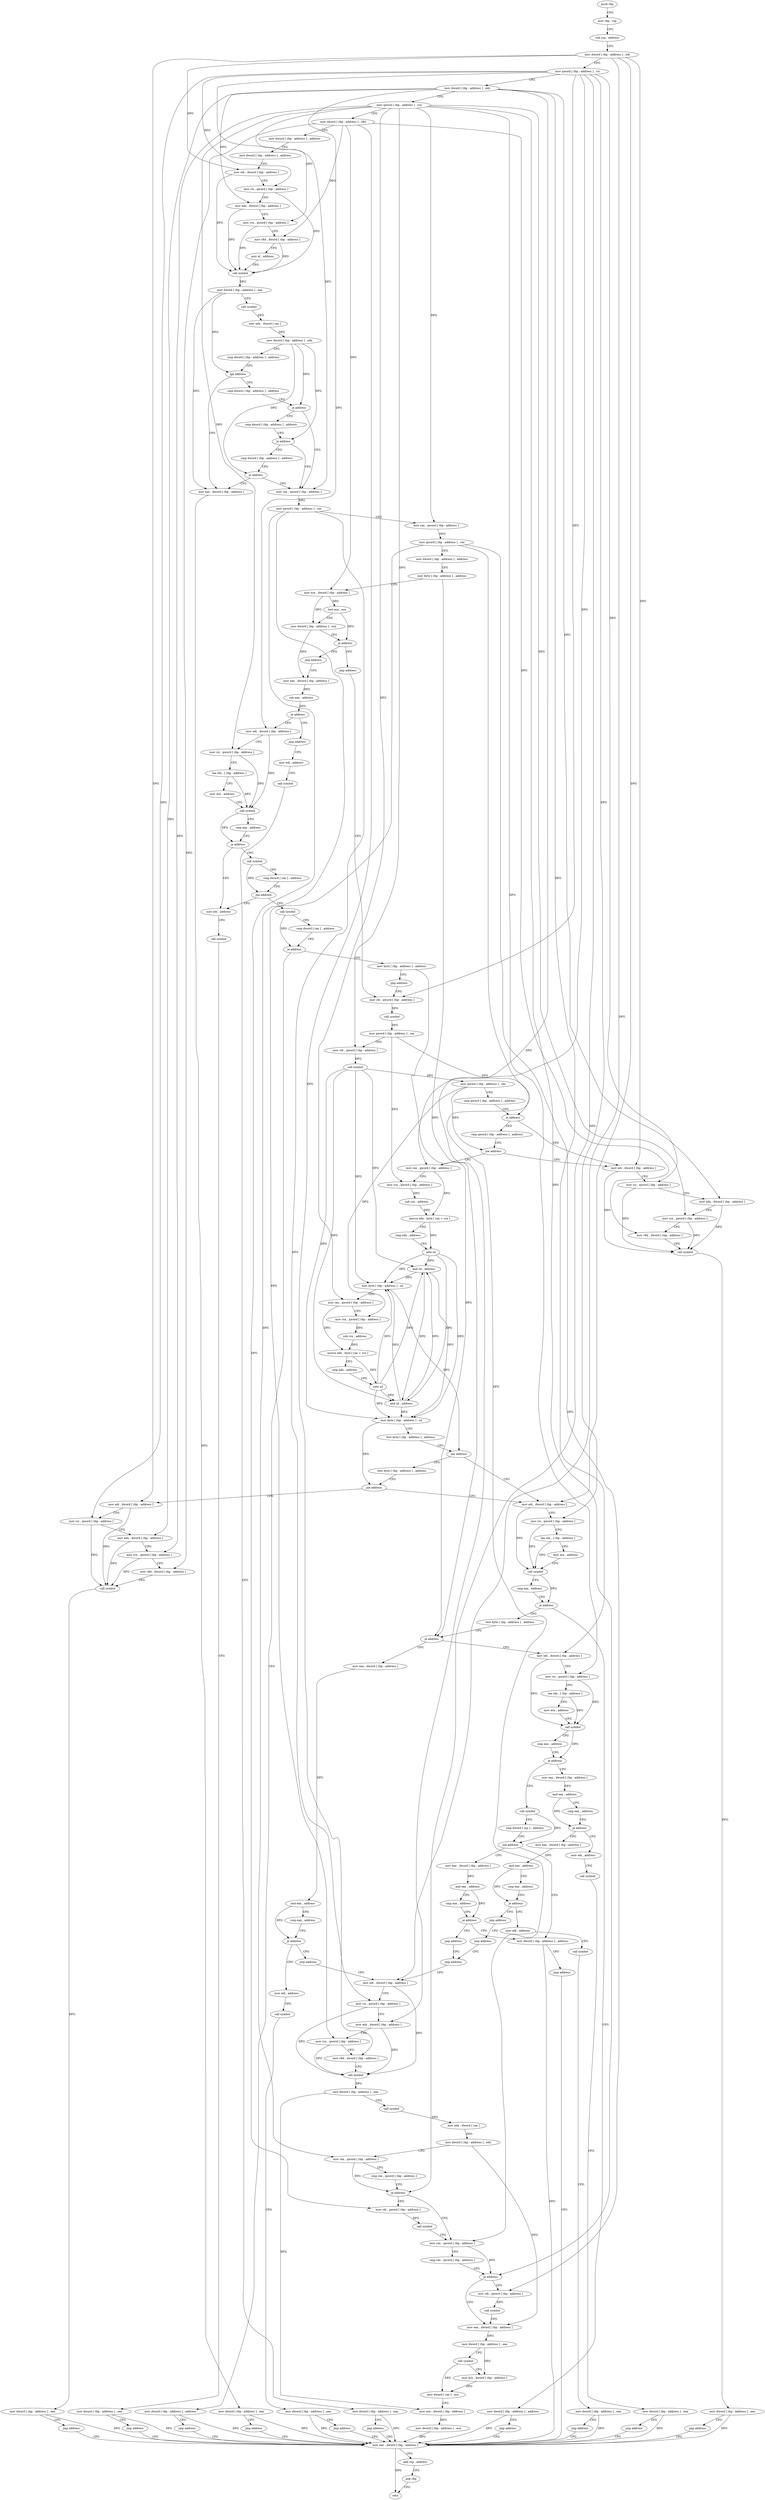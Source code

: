 digraph "func" {
"4247392" [label = "push rbp" ]
"4247393" [label = "mov rbp , rsp" ]
"4247396" [label = "sub rsp , address" ]
"4247403" [label = "mov dword [ rbp - address ] , edi" ]
"4247406" [label = "mov qword [ rbp - address ] , rsi" ]
"4247410" [label = "mov dword [ rbp - address ] , edx" ]
"4247413" [label = "mov qword [ rbp - address ] , rcx" ]
"4247417" [label = "mov dword [ rbp - address ] , r8d" ]
"4247421" [label = "mov dword [ rbp - address ] , address" ]
"4247428" [label = "mov dword [ rbp - address ] , address" ]
"4247435" [label = "mov edi , dword [ rbp - address ]" ]
"4247438" [label = "mov rsi , qword [ rbp - address ]" ]
"4247442" [label = "mov edx , dword [ rbp - address ]" ]
"4247445" [label = "mov rcx , qword [ rbp - address ]" ]
"4247449" [label = "mov r8d , dword [ rbp - address ]" ]
"4247453" [label = "mov al , address" ]
"4247455" [label = "call symbol" ]
"4247460" [label = "mov dword [ rbp - address ] , eax" ]
"4247463" [label = "call symbol" ]
"4247468" [label = "mov edx , dword [ rax ]" ]
"4247470" [label = "mov dword [ rbp - address ] , edx" ]
"4247473" [label = "cmp dword [ rbp - address ] , address" ]
"4247477" [label = "jge address" ]
"4247513" [label = "mov eax , dword [ rbp - address ]" ]
"4247483" [label = "cmp dword [ rbp - address ] , address" ]
"4247516" [label = "mov dword [ rbp - address ] , eax" ]
"4247519" [label = "jmp address" ]
"4248314" [label = "mov eax , dword [ rbp - address ]" ]
"4247487" [label = "je address" ]
"4247524" [label = "mov rax , qword [ rbp - address ]" ]
"4247493" [label = "cmp dword [ rbp - address ] , address" ]
"4248317" [label = "add rsp , address" ]
"4248324" [label = "pop rbp" ]
"4248325" [label = "retn" ]
"4247528" [label = "mov qword [ rbp - address ] , rax" ]
"4247532" [label = "mov rax , qword [ rbp - address ]" ]
"4247536" [label = "mov qword [ rbp - address ] , rax" ]
"4247540" [label = "mov dword [ rbp - address ] , address" ]
"4247547" [label = "mov byte [ rbp - address ] , address" ]
"4247554" [label = "mov ecx , dword [ rbp - address ]" ]
"4247557" [label = "test ecx , ecx" ]
"4247559" [label = "mov dword [ rbp - address ] , ecx" ]
"4247565" [label = "je address" ]
"4247596" [label = "jmp address" ]
"4247571" [label = "jmp address" ]
"4247497" [label = "je address" ]
"4247503" [label = "cmp dword [ rbp - address ] , address" ]
"4247722" [label = "mov rdi , qword [ rbp - address ]" ]
"4247576" [label = "mov eax , dword [ rbp - address ]" ]
"4247507" [label = "je address" ]
"4247726" [label = "call symbol" ]
"4247731" [label = "mov qword [ rbp - address ] , rax" ]
"4247735" [label = "mov rdi , qword [ rbp - address ]" ]
"4247739" [label = "call symbol" ]
"4247744" [label = "mov qword [ rbp - address ] , rax" ]
"4247748" [label = "cmp qword [ rbp - address ] , address" ]
"4247753" [label = "je address" ]
"4247770" [label = "mov edi , dword [ rbp - address ]" ]
"4247759" [label = "cmp qword [ rbp - address ] , address" ]
"4247582" [label = "sub eax , address" ]
"4247585" [label = "je address" ]
"4247601" [label = "mov edi , dword [ rbp - address ]" ]
"4247591" [label = "jmp address" ]
"4247773" [label = "mov rsi , qword [ rbp - address ]" ]
"4247777" [label = "mov edx , dword [ rbp - address ]" ]
"4247780" [label = "mov rcx , qword [ rbp - address ]" ]
"4247784" [label = "mov r8d , dword [ rbp - address ]" ]
"4247788" [label = "call symbol" ]
"4247793" [label = "mov dword [ rbp - address ] , eax" ]
"4247796" [label = "jmp address" ]
"4247764" [label = "jne address" ]
"4247801" [label = "mov rax , qword [ rbp - address ]" ]
"4247604" [label = "mov rsi , qword [ rbp - address ]" ]
"4247608" [label = "lea rdx , [ rbp - address ]" ]
"4247615" [label = "mov ecx , address" ]
"4247620" [label = "call symbol" ]
"4247625" [label = "cmp eax , address" ]
"4247628" [label = "je address" ]
"4247648" [label = "mov edi , address" ]
"4247634" [label = "call symbol" ]
"4247704" [label = "mov edi , address" ]
"4247805" [label = "mov rcx , qword [ rbp - address ]" ]
"4247809" [label = "sub rcx , address" ]
"4247816" [label = "movsx edx , byte [ rax + rcx ]" ]
"4247820" [label = "cmp edx , address" ]
"4247823" [label = "sete sil" ]
"4247827" [label = "and sil , address" ]
"4247831" [label = "mov byte [ rbp - address ] , sil" ]
"4247835" [label = "mov rax , qword [ rbp - address ]" ]
"4247839" [label = "mov rcx , qword [ rbp - address ]" ]
"4247843" [label = "sub rcx , address" ]
"4247850" [label = "movsx edx , byte [ rax + rcx ]" ]
"4247854" [label = "cmp edx , address" ]
"4247857" [label = "sete sil" ]
"4247861" [label = "and sil , address" ]
"4247865" [label = "mov byte [ rbp - address ] , sil" ]
"4247869" [label = "test byte [ rbp - address ] , address" ]
"4247873" [label = "jne address" ]
"4247920" [label = "mov edi , dword [ rbp - address ]" ]
"4247879" [label = "test byte [ rbp - address ] , address" ]
"4247653" [label = "call symbol" ]
"4247658" [label = "mov dword [ rbp - address ] , eax" ]
"4247661" [label = "jmp address" ]
"4247639" [label = "cmp dword [ rax ] , address" ]
"4247642" [label = "jne address" ]
"4247666" [label = "call symbol" ]
"4247709" [label = "call symbol" ]
"4247714" [label = "mov dword [ rbp - address ] , eax" ]
"4247717" [label = "jmp address" ]
"4247923" [label = "mov rsi , qword [ rbp - address ]" ]
"4247927" [label = "lea rdx , [ rbp - address ]" ]
"4247934" [label = "mov ecx , address" ]
"4247939" [label = "call symbol" ]
"4247944" [label = "cmp eax , address" ]
"4247947" [label = "je address" ]
"4247965" [label = "test byte [ rbp - address ] , address" ]
"4247953" [label = "mov dword [ rbp - address ] , address" ]
"4247883" [label = "jne address" ]
"4247889" [label = "mov edi , dword [ rbp - address ]" ]
"4247671" [label = "cmp dword [ rax ] , address" ]
"4247674" [label = "je address" ]
"4247692" [label = "mov byte [ rbp - address ] , address" ]
"4247680" [label = "mov dword [ rbp - address ] , address" ]
"4247972" [label = "je address" ]
"4248023" [label = "mov edi , dword [ rbp - address ]" ]
"4247978" [label = "mov eax , dword [ rbp - address ]" ]
"4247960" [label = "jmp address" ]
"4247892" [label = "mov rsi , qword [ rbp - address ]" ]
"4247896" [label = "mov edx , dword [ rbp - address ]" ]
"4247899" [label = "mov rcx , qword [ rbp - address ]" ]
"4247903" [label = "mov r8d , dword [ rbp - address ]" ]
"4247907" [label = "call symbol" ]
"4247912" [label = "mov dword [ rbp - address ] , eax" ]
"4247915" [label = "jmp address" ]
"4247699" [label = "jmp address" ]
"4247687" [label = "jmp address" ]
"4248026" [label = "mov rsi , qword [ rbp - address ]" ]
"4248030" [label = "lea rdx , [ rbp - address ]" ]
"4248037" [label = "mov ecx , address" ]
"4248042" [label = "call symbol" ]
"4248047" [label = "cmp eax , address" ]
"4248050" [label = "je address" ]
"4248109" [label = "mov eax , dword [ rbp - address ]" ]
"4248056" [label = "call symbol" ]
"4247984" [label = "and eax , address" ]
"4247989" [label = "cmp eax , address" ]
"4247994" [label = "je address" ]
"4248018" [label = "jmp address" ]
"4248000" [label = "mov edi , address" ]
"4248115" [label = "and eax , address" ]
"4248120" [label = "cmp eax , address" ]
"4248125" [label = "je address" ]
"4248149" [label = "mov eax , dword [ rbp - address ]" ]
"4248131" [label = "mov edi , address" ]
"4248061" [label = "cmp dword [ rax ] , address" ]
"4248064" [label = "jne address" ]
"4248092" [label = "mov dword [ rbp - address ] , address" ]
"4248070" [label = "mov eax , dword [ rbp - address ]" ]
"4248204" [label = "mov edi , dword [ rbp - address ]" ]
"4248005" [label = "call symbol" ]
"4248010" [label = "mov dword [ rbp - address ] , eax" ]
"4248013" [label = "jmp address" ]
"4248155" [label = "and eax , address" ]
"4248160" [label = "cmp eax , address" ]
"4248165" [label = "je address" ]
"4248189" [label = "jmp address" ]
"4248171" [label = "mov edi , address" ]
"4248136" [label = "call symbol" ]
"4248141" [label = "mov dword [ rbp - address ] , eax" ]
"4248144" [label = "jmp address" ]
"4248099" [label = "jmp address" ]
"4248076" [label = "and eax , address" ]
"4248081" [label = "cmp eax , address" ]
"4248086" [label = "je address" ]
"4248104" [label = "jmp address" ]
"4248207" [label = "mov rsi , qword [ rbp - address ]" ]
"4248211" [label = "mov edx , dword [ rbp - address ]" ]
"4248214" [label = "mov rcx , qword [ rbp - address ]" ]
"4248218" [label = "mov r8d , dword [ rbp - address ]" ]
"4248222" [label = "call symbol" ]
"4248227" [label = "mov dword [ rbp - address ] , eax" ]
"4248230" [label = "call symbol" ]
"4248235" [label = "mov edx , dword [ rax ]" ]
"4248237" [label = "mov dword [ rbp - address ] , edx" ]
"4248240" [label = "mov rax , qword [ rbp - address ]" ]
"4248244" [label = "cmp rax , qword [ rbp - address ]" ]
"4248248" [label = "je address" ]
"4248263" [label = "mov rax , qword [ rbp - address ]" ]
"4248254" [label = "mov rdi , qword [ rbp - address ]" ]
"4248194" [label = "jmp address" ]
"4248176" [label = "call symbol" ]
"4248181" [label = "mov dword [ rbp - address ] , eax" ]
"4248184" [label = "jmp address" ]
"4248199" [label = "jmp address" ]
"4248267" [label = "cmp rax , qword [ rbp - address ]" ]
"4248271" [label = "je address" ]
"4248286" [label = "mov eax , dword [ rbp - address ]" ]
"4248277" [label = "mov rdi , qword [ rbp - address ]" ]
"4248258" [label = "call symbol" ]
"4248289" [label = "mov dword [ rbp - address ] , eax" ]
"4248295" [label = "call symbol" ]
"4248300" [label = "mov ecx , dword [ rbp - address ]" ]
"4248306" [label = "mov dword [ rax ] , ecx" ]
"4248308" [label = "mov ecx , dword [ rbp - address ]" ]
"4248311" [label = "mov dword [ rbp - address ] , ecx" ]
"4248281" [label = "call symbol" ]
"4247392" -> "4247393" [ label = "CFG" ]
"4247393" -> "4247396" [ label = "CFG" ]
"4247396" -> "4247403" [ label = "CFG" ]
"4247403" -> "4247406" [ label = "CFG" ]
"4247403" -> "4247435" [ label = "DFG" ]
"4247403" -> "4247770" [ label = "DFG" ]
"4247403" -> "4247920" [ label = "DFG" ]
"4247403" -> "4247889" [ label = "DFG" ]
"4247403" -> "4248204" [ label = "DFG" ]
"4247406" -> "4247410" [ label = "CFG" ]
"4247406" -> "4247438" [ label = "DFG" ]
"4247406" -> "4247524" [ label = "DFG" ]
"4247406" -> "4247722" [ label = "DFG" ]
"4247406" -> "4247773" [ label = "DFG" ]
"4247406" -> "4247801" [ label = "DFG" ]
"4247406" -> "4247923" [ label = "DFG" ]
"4247406" -> "4247892" [ label = "DFG" ]
"4247406" -> "4248248" [ label = "DFG" ]
"4247410" -> "4247413" [ label = "CFG" ]
"4247410" -> "4247442" [ label = "DFG" ]
"4247410" -> "4247777" [ label = "DFG" ]
"4247410" -> "4247601" [ label = "DFG" ]
"4247410" -> "4247896" [ label = "DFG" ]
"4247410" -> "4248023" [ label = "DFG" ]
"4247410" -> "4248211" [ label = "DFG" ]
"4247413" -> "4247417" [ label = "CFG" ]
"4247413" -> "4247445" [ label = "DFG" ]
"4247413" -> "4247532" [ label = "DFG" ]
"4247413" -> "4247735" [ label = "DFG" ]
"4247413" -> "4247780" [ label = "DFG" ]
"4247413" -> "4247604" [ label = "DFG" ]
"4247413" -> "4247835" [ label = "DFG" ]
"4247413" -> "4247899" [ label = "DFG" ]
"4247413" -> "4248026" [ label = "DFG" ]
"4247413" -> "4248271" [ label = "DFG" ]
"4247417" -> "4247421" [ label = "CFG" ]
"4247417" -> "4247449" [ label = "DFG" ]
"4247417" -> "4247554" [ label = "DFG" ]
"4247417" -> "4247784" [ label = "DFG" ]
"4247417" -> "4247903" [ label = "DFG" ]
"4247417" -> "4248218" [ label = "DFG" ]
"4247421" -> "4247428" [ label = "CFG" ]
"4247428" -> "4247435" [ label = "CFG" ]
"4247435" -> "4247438" [ label = "CFG" ]
"4247435" -> "4247455" [ label = "DFG" ]
"4247438" -> "4247442" [ label = "CFG" ]
"4247438" -> "4247455" [ label = "DFG" ]
"4247442" -> "4247445" [ label = "CFG" ]
"4247442" -> "4247455" [ label = "DFG" ]
"4247445" -> "4247449" [ label = "CFG" ]
"4247445" -> "4247455" [ label = "DFG" ]
"4247449" -> "4247453" [ label = "CFG" ]
"4247449" -> "4247455" [ label = "DFG" ]
"4247453" -> "4247455" [ label = "CFG" ]
"4247455" -> "4247460" [ label = "DFG" ]
"4247460" -> "4247463" [ label = "CFG" ]
"4247460" -> "4247477" [ label = "DFG" ]
"4247460" -> "4247513" [ label = "DFG" ]
"4247463" -> "4247468" [ label = "DFG" ]
"4247468" -> "4247470" [ label = "DFG" ]
"4247470" -> "4247473" [ label = "CFG" ]
"4247470" -> "4247487" [ label = "DFG" ]
"4247470" -> "4247497" [ label = "DFG" ]
"4247470" -> "4247507" [ label = "DFG" ]
"4247473" -> "4247477" [ label = "CFG" ]
"4247477" -> "4247513" [ label = "CFG" ]
"4247477" -> "4247483" [ label = "CFG" ]
"4247513" -> "4247516" [ label = "DFG" ]
"4247483" -> "4247487" [ label = "CFG" ]
"4247516" -> "4247519" [ label = "CFG" ]
"4247516" -> "4248314" [ label = "DFG" ]
"4247519" -> "4248314" [ label = "CFG" ]
"4248314" -> "4248317" [ label = "CFG" ]
"4248314" -> "4248325" [ label = "DFG" ]
"4247487" -> "4247524" [ label = "CFG" ]
"4247487" -> "4247493" [ label = "CFG" ]
"4247524" -> "4247528" [ label = "DFG" ]
"4247493" -> "4247497" [ label = "CFG" ]
"4248317" -> "4248324" [ label = "CFG" ]
"4248324" -> "4248325" [ label = "CFG" ]
"4247528" -> "4247532" [ label = "CFG" ]
"4247528" -> "4248207" [ label = "DFG" ]
"4247528" -> "4248240" [ label = "DFG" ]
"4247528" -> "4248254" [ label = "DFG" ]
"4247532" -> "4247536" [ label = "DFG" ]
"4247536" -> "4247540" [ label = "CFG" ]
"4247536" -> "4248214" [ label = "DFG" ]
"4247536" -> "4248263" [ label = "DFG" ]
"4247536" -> "4248277" [ label = "DFG" ]
"4247540" -> "4247547" [ label = "CFG" ]
"4247547" -> "4247554" [ label = "CFG" ]
"4247547" -> "4247972" [ label = "DFG" ]
"4247554" -> "4247557" [ label = "DFG" ]
"4247554" -> "4247559" [ label = "DFG" ]
"4247557" -> "4247559" [ label = "CFG" ]
"4247557" -> "4247565" [ label = "DFG" ]
"4247559" -> "4247565" [ label = "CFG" ]
"4247559" -> "4247576" [ label = "DFG" ]
"4247565" -> "4247596" [ label = "CFG" ]
"4247565" -> "4247571" [ label = "CFG" ]
"4247596" -> "4247722" [ label = "CFG" ]
"4247571" -> "4247576" [ label = "CFG" ]
"4247497" -> "4247524" [ label = "CFG" ]
"4247497" -> "4247503" [ label = "CFG" ]
"4247503" -> "4247507" [ label = "CFG" ]
"4247722" -> "4247726" [ label = "DFG" ]
"4247576" -> "4247582" [ label = "DFG" ]
"4247507" -> "4247524" [ label = "CFG" ]
"4247507" -> "4247513" [ label = "CFG" ]
"4247726" -> "4247731" [ label = "DFG" ]
"4247731" -> "4247735" [ label = "CFG" ]
"4247731" -> "4247753" [ label = "DFG" ]
"4247731" -> "4247805" [ label = "DFG" ]
"4247735" -> "4247739" [ label = "DFG" ]
"4247739" -> "4247744" [ label = "DFG" ]
"4247739" -> "4247827" [ label = "DFG" ]
"4247739" -> "4247831" [ label = "DFG" ]
"4247739" -> "4247861" [ label = "DFG" ]
"4247739" -> "4247865" [ label = "DFG" ]
"4247744" -> "4247748" [ label = "CFG" ]
"4247744" -> "4247764" [ label = "DFG" ]
"4247744" -> "4247839" [ label = "DFG" ]
"4247748" -> "4247753" [ label = "CFG" ]
"4247753" -> "4247770" [ label = "CFG" ]
"4247753" -> "4247759" [ label = "CFG" ]
"4247770" -> "4247773" [ label = "CFG" ]
"4247770" -> "4247788" [ label = "DFG" ]
"4247759" -> "4247764" [ label = "CFG" ]
"4247582" -> "4247585" [ label = "DFG" ]
"4247585" -> "4247601" [ label = "CFG" ]
"4247585" -> "4247591" [ label = "CFG" ]
"4247601" -> "4247604" [ label = "CFG" ]
"4247601" -> "4247620" [ label = "DFG" ]
"4247591" -> "4247704" [ label = "CFG" ]
"4247773" -> "4247777" [ label = "CFG" ]
"4247773" -> "4247788" [ label = "DFG" ]
"4247777" -> "4247780" [ label = "CFG" ]
"4247777" -> "4247788" [ label = "DFG" ]
"4247780" -> "4247784" [ label = "CFG" ]
"4247780" -> "4247788" [ label = "DFG" ]
"4247784" -> "4247788" [ label = "CFG" ]
"4247788" -> "4247793" [ label = "DFG" ]
"4247793" -> "4247796" [ label = "CFG" ]
"4247793" -> "4248314" [ label = "DFG" ]
"4247796" -> "4248314" [ label = "CFG" ]
"4247764" -> "4247801" [ label = "CFG" ]
"4247764" -> "4247770" [ label = "CFG" ]
"4247801" -> "4247805" [ label = "CFG" ]
"4247801" -> "4247816" [ label = "DFG" ]
"4247604" -> "4247608" [ label = "CFG" ]
"4247604" -> "4247620" [ label = "DFG" ]
"4247608" -> "4247615" [ label = "CFG" ]
"4247608" -> "4247620" [ label = "DFG" ]
"4247615" -> "4247620" [ label = "CFG" ]
"4247620" -> "4247625" [ label = "CFG" ]
"4247620" -> "4247628" [ label = "DFG" ]
"4247625" -> "4247628" [ label = "CFG" ]
"4247628" -> "4247648" [ label = "CFG" ]
"4247628" -> "4247634" [ label = "CFG" ]
"4247648" -> "4247653" [ label = "CFG" ]
"4247634" -> "4247639" [ label = "CFG" ]
"4247634" -> "4247642" [ label = "DFG" ]
"4247704" -> "4247709" [ label = "CFG" ]
"4247805" -> "4247809" [ label = "DFG" ]
"4247809" -> "4247816" [ label = "DFG" ]
"4247816" -> "4247820" [ label = "CFG" ]
"4247816" -> "4247823" [ label = "DFG" ]
"4247820" -> "4247823" [ label = "CFG" ]
"4247823" -> "4247827" [ label = "DFG" ]
"4247823" -> "4247831" [ label = "DFG" ]
"4247823" -> "4247861" [ label = "DFG" ]
"4247823" -> "4247865" [ label = "DFG" ]
"4247827" -> "4247831" [ label = "DFG" ]
"4247827" -> "4247861" [ label = "DFG" ]
"4247827" -> "4247865" [ label = "DFG" ]
"4247831" -> "4247835" [ label = "CFG" ]
"4247831" -> "4247873" [ label = "DFG" ]
"4247835" -> "4247839" [ label = "CFG" ]
"4247835" -> "4247850" [ label = "DFG" ]
"4247839" -> "4247843" [ label = "DFG" ]
"4247843" -> "4247850" [ label = "DFG" ]
"4247850" -> "4247854" [ label = "CFG" ]
"4247850" -> "4247857" [ label = "DFG" ]
"4247854" -> "4247857" [ label = "CFG" ]
"4247857" -> "4247861" [ label = "DFG" ]
"4247857" -> "4247827" [ label = "DFG" ]
"4247857" -> "4247831" [ label = "DFG" ]
"4247857" -> "4247865" [ label = "DFG" ]
"4247861" -> "4247865" [ label = "DFG" ]
"4247861" -> "4247827" [ label = "DFG" ]
"4247861" -> "4247831" [ label = "DFG" ]
"4247865" -> "4247869" [ label = "CFG" ]
"4247865" -> "4247883" [ label = "DFG" ]
"4247869" -> "4247873" [ label = "CFG" ]
"4247873" -> "4247920" [ label = "CFG" ]
"4247873" -> "4247879" [ label = "CFG" ]
"4247920" -> "4247923" [ label = "CFG" ]
"4247920" -> "4247939" [ label = "DFG" ]
"4247879" -> "4247883" [ label = "CFG" ]
"4247653" -> "4247658" [ label = "CFG" ]
"4247658" -> "4247661" [ label = "CFG" ]
"4247658" -> "4248314" [ label = "DFG" ]
"4247661" -> "4248314" [ label = "CFG" ]
"4247639" -> "4247642" [ label = "CFG" ]
"4247642" -> "4247666" [ label = "CFG" ]
"4247642" -> "4247648" [ label = "CFG" ]
"4247666" -> "4247671" [ label = "CFG" ]
"4247666" -> "4247674" [ label = "DFG" ]
"4247709" -> "4247714" [ label = "CFG" ]
"4247714" -> "4247717" [ label = "CFG" ]
"4247714" -> "4248314" [ label = "DFG" ]
"4247717" -> "4248314" [ label = "CFG" ]
"4247923" -> "4247927" [ label = "CFG" ]
"4247923" -> "4247939" [ label = "DFG" ]
"4247927" -> "4247934" [ label = "CFG" ]
"4247927" -> "4247939" [ label = "DFG" ]
"4247934" -> "4247939" [ label = "CFG" ]
"4247939" -> "4247944" [ label = "CFG" ]
"4247939" -> "4247947" [ label = "DFG" ]
"4247944" -> "4247947" [ label = "CFG" ]
"4247947" -> "4247965" [ label = "CFG" ]
"4247947" -> "4247953" [ label = "CFG" ]
"4247965" -> "4247972" [ label = "CFG" ]
"4247953" -> "4247960" [ label = "CFG" ]
"4247953" -> "4248314" [ label = "DFG" ]
"4247883" -> "4247920" [ label = "CFG" ]
"4247883" -> "4247889" [ label = "CFG" ]
"4247889" -> "4247892" [ label = "CFG" ]
"4247889" -> "4247907" [ label = "DFG" ]
"4247671" -> "4247674" [ label = "CFG" ]
"4247674" -> "4247692" [ label = "CFG" ]
"4247674" -> "4247680" [ label = "CFG" ]
"4247692" -> "4247699" [ label = "CFG" ]
"4247692" -> "4247972" [ label = "DFG" ]
"4247680" -> "4247687" [ label = "CFG" ]
"4247680" -> "4248314" [ label = "DFG" ]
"4247972" -> "4248023" [ label = "CFG" ]
"4247972" -> "4247978" [ label = "CFG" ]
"4248023" -> "4248026" [ label = "CFG" ]
"4248023" -> "4248042" [ label = "DFG" ]
"4247978" -> "4247984" [ label = "DFG" ]
"4247960" -> "4248314" [ label = "CFG" ]
"4247892" -> "4247896" [ label = "CFG" ]
"4247892" -> "4247907" [ label = "DFG" ]
"4247896" -> "4247899" [ label = "CFG" ]
"4247896" -> "4247907" [ label = "DFG" ]
"4247899" -> "4247903" [ label = "CFG" ]
"4247899" -> "4247907" [ label = "DFG" ]
"4247903" -> "4247907" [ label = "CFG" ]
"4247907" -> "4247912" [ label = "DFG" ]
"4247912" -> "4247915" [ label = "CFG" ]
"4247912" -> "4248314" [ label = "DFG" ]
"4247915" -> "4248314" [ label = "CFG" ]
"4247699" -> "4247722" [ label = "CFG" ]
"4247687" -> "4248314" [ label = "CFG" ]
"4248026" -> "4248030" [ label = "CFG" ]
"4248026" -> "4248042" [ label = "DFG" ]
"4248030" -> "4248037" [ label = "CFG" ]
"4248030" -> "4248042" [ label = "DFG" ]
"4248037" -> "4248042" [ label = "CFG" ]
"4248042" -> "4248047" [ label = "CFG" ]
"4248042" -> "4248050" [ label = "DFG" ]
"4248047" -> "4248050" [ label = "CFG" ]
"4248050" -> "4248109" [ label = "CFG" ]
"4248050" -> "4248056" [ label = "CFG" ]
"4248109" -> "4248115" [ label = "DFG" ]
"4248056" -> "4248061" [ label = "CFG" ]
"4248056" -> "4248064" [ label = "DFG" ]
"4247984" -> "4247989" [ label = "CFG" ]
"4247984" -> "4247994" [ label = "DFG" ]
"4247989" -> "4247994" [ label = "CFG" ]
"4247994" -> "4248018" [ label = "CFG" ]
"4247994" -> "4248000" [ label = "CFG" ]
"4248018" -> "4248204" [ label = "CFG" ]
"4248000" -> "4248005" [ label = "CFG" ]
"4248115" -> "4248120" [ label = "CFG" ]
"4248115" -> "4248125" [ label = "DFG" ]
"4248120" -> "4248125" [ label = "CFG" ]
"4248125" -> "4248149" [ label = "CFG" ]
"4248125" -> "4248131" [ label = "CFG" ]
"4248149" -> "4248155" [ label = "DFG" ]
"4248131" -> "4248136" [ label = "CFG" ]
"4248061" -> "4248064" [ label = "CFG" ]
"4248064" -> "4248092" [ label = "CFG" ]
"4248064" -> "4248070" [ label = "CFG" ]
"4248092" -> "4248099" [ label = "CFG" ]
"4248092" -> "4248314" [ label = "DFG" ]
"4248070" -> "4248076" [ label = "DFG" ]
"4248204" -> "4248207" [ label = "CFG" ]
"4248204" -> "4248222" [ label = "DFG" ]
"4248005" -> "4248010" [ label = "CFG" ]
"4248010" -> "4248013" [ label = "CFG" ]
"4248010" -> "4248314" [ label = "DFG" ]
"4248013" -> "4248314" [ label = "CFG" ]
"4248155" -> "4248160" [ label = "CFG" ]
"4248155" -> "4248165" [ label = "DFG" ]
"4248160" -> "4248165" [ label = "CFG" ]
"4248165" -> "4248189" [ label = "CFG" ]
"4248165" -> "4248171" [ label = "CFG" ]
"4248189" -> "4248194" [ label = "CFG" ]
"4248171" -> "4248176" [ label = "CFG" ]
"4248136" -> "4248141" [ label = "CFG" ]
"4248141" -> "4248144" [ label = "CFG" ]
"4248141" -> "4248314" [ label = "DFG" ]
"4248144" -> "4248314" [ label = "CFG" ]
"4248099" -> "4248314" [ label = "CFG" ]
"4248076" -> "4248081" [ label = "CFG" ]
"4248076" -> "4248086" [ label = "DFG" ]
"4248081" -> "4248086" [ label = "CFG" ]
"4248086" -> "4248104" [ label = "CFG" ]
"4248086" -> "4248092" [ label = "CFG" ]
"4248104" -> "4248199" [ label = "CFG" ]
"4248207" -> "4248211" [ label = "CFG" ]
"4248207" -> "4248222" [ label = "DFG" ]
"4248211" -> "4248214" [ label = "CFG" ]
"4248211" -> "4248222" [ label = "DFG" ]
"4248214" -> "4248218" [ label = "CFG" ]
"4248214" -> "4248222" [ label = "DFG" ]
"4248218" -> "4248222" [ label = "CFG" ]
"4248222" -> "4248227" [ label = "DFG" ]
"4248227" -> "4248230" [ label = "CFG" ]
"4248227" -> "4248308" [ label = "DFG" ]
"4248230" -> "4248235" [ label = "DFG" ]
"4248235" -> "4248237" [ label = "DFG" ]
"4248237" -> "4248240" [ label = "CFG" ]
"4248237" -> "4248286" [ label = "DFG" ]
"4248240" -> "4248244" [ label = "CFG" ]
"4248240" -> "4248248" [ label = "DFG" ]
"4248244" -> "4248248" [ label = "CFG" ]
"4248248" -> "4248263" [ label = "CFG" ]
"4248248" -> "4248254" [ label = "CFG" ]
"4248263" -> "4248267" [ label = "CFG" ]
"4248263" -> "4248271" [ label = "DFG" ]
"4248254" -> "4248258" [ label = "DFG" ]
"4248194" -> "4248199" [ label = "CFG" ]
"4248176" -> "4248181" [ label = "CFG" ]
"4248181" -> "4248184" [ label = "CFG" ]
"4248181" -> "4248314" [ label = "DFG" ]
"4248184" -> "4248314" [ label = "CFG" ]
"4248199" -> "4248204" [ label = "CFG" ]
"4248267" -> "4248271" [ label = "CFG" ]
"4248271" -> "4248286" [ label = "CFG" ]
"4248271" -> "4248277" [ label = "CFG" ]
"4248286" -> "4248289" [ label = "DFG" ]
"4248277" -> "4248281" [ label = "DFG" ]
"4248258" -> "4248263" [ label = "CFG" ]
"4248289" -> "4248295" [ label = "CFG" ]
"4248289" -> "4248300" [ label = "DFG" ]
"4248295" -> "4248300" [ label = "CFG" ]
"4248295" -> "4248306" [ label = "DFG" ]
"4248300" -> "4248306" [ label = "DFG" ]
"4248306" -> "4248308" [ label = "CFG" ]
"4248308" -> "4248311" [ label = "DFG" ]
"4248311" -> "4248314" [ label = "DFG" ]
"4248281" -> "4248286" [ label = "CFG" ]
}
